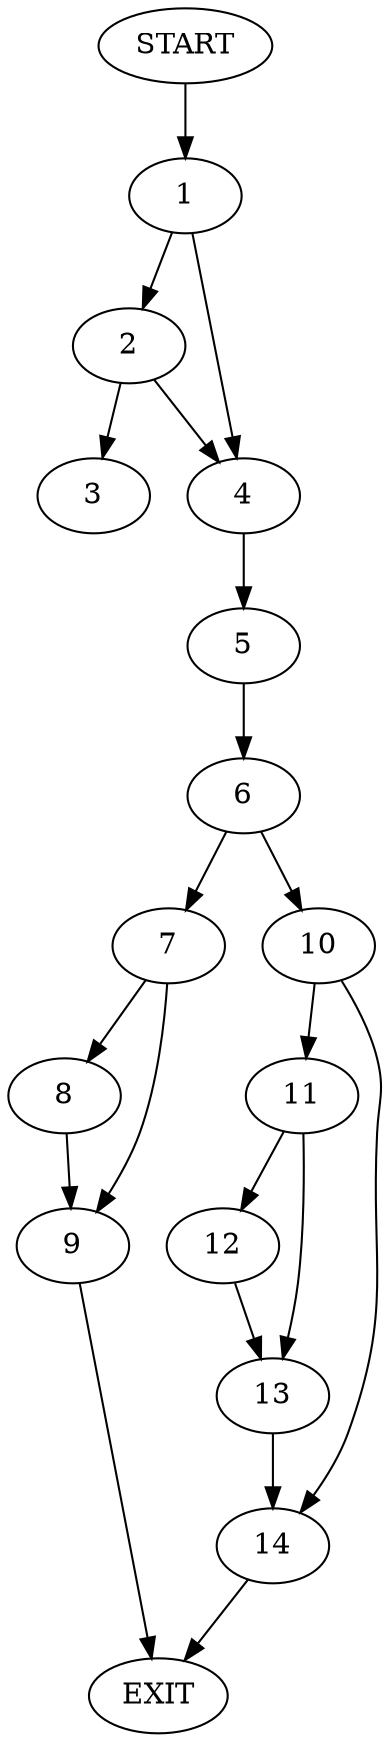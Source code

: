 digraph { 
0 [label="START"];
1;
2;
3;
4;
5;
6;
7;
8;
9;
10;
11;
12;
13;
14;
15[label="EXIT"];
0 -> 1;
1 -> 4;
1 -> 2;
2 -> 4;
2 -> 3;
4 -> 5;
5 -> 6;
6 -> 7;
6 -> 10;
7 -> 8;
7 -> 9;
8 -> 9;
9 -> 15;
10 -> 14;
10 -> 11;
11 -> 12;
11 -> 13;
12 -> 13;
13 -> 14;
14 -> 15;
}